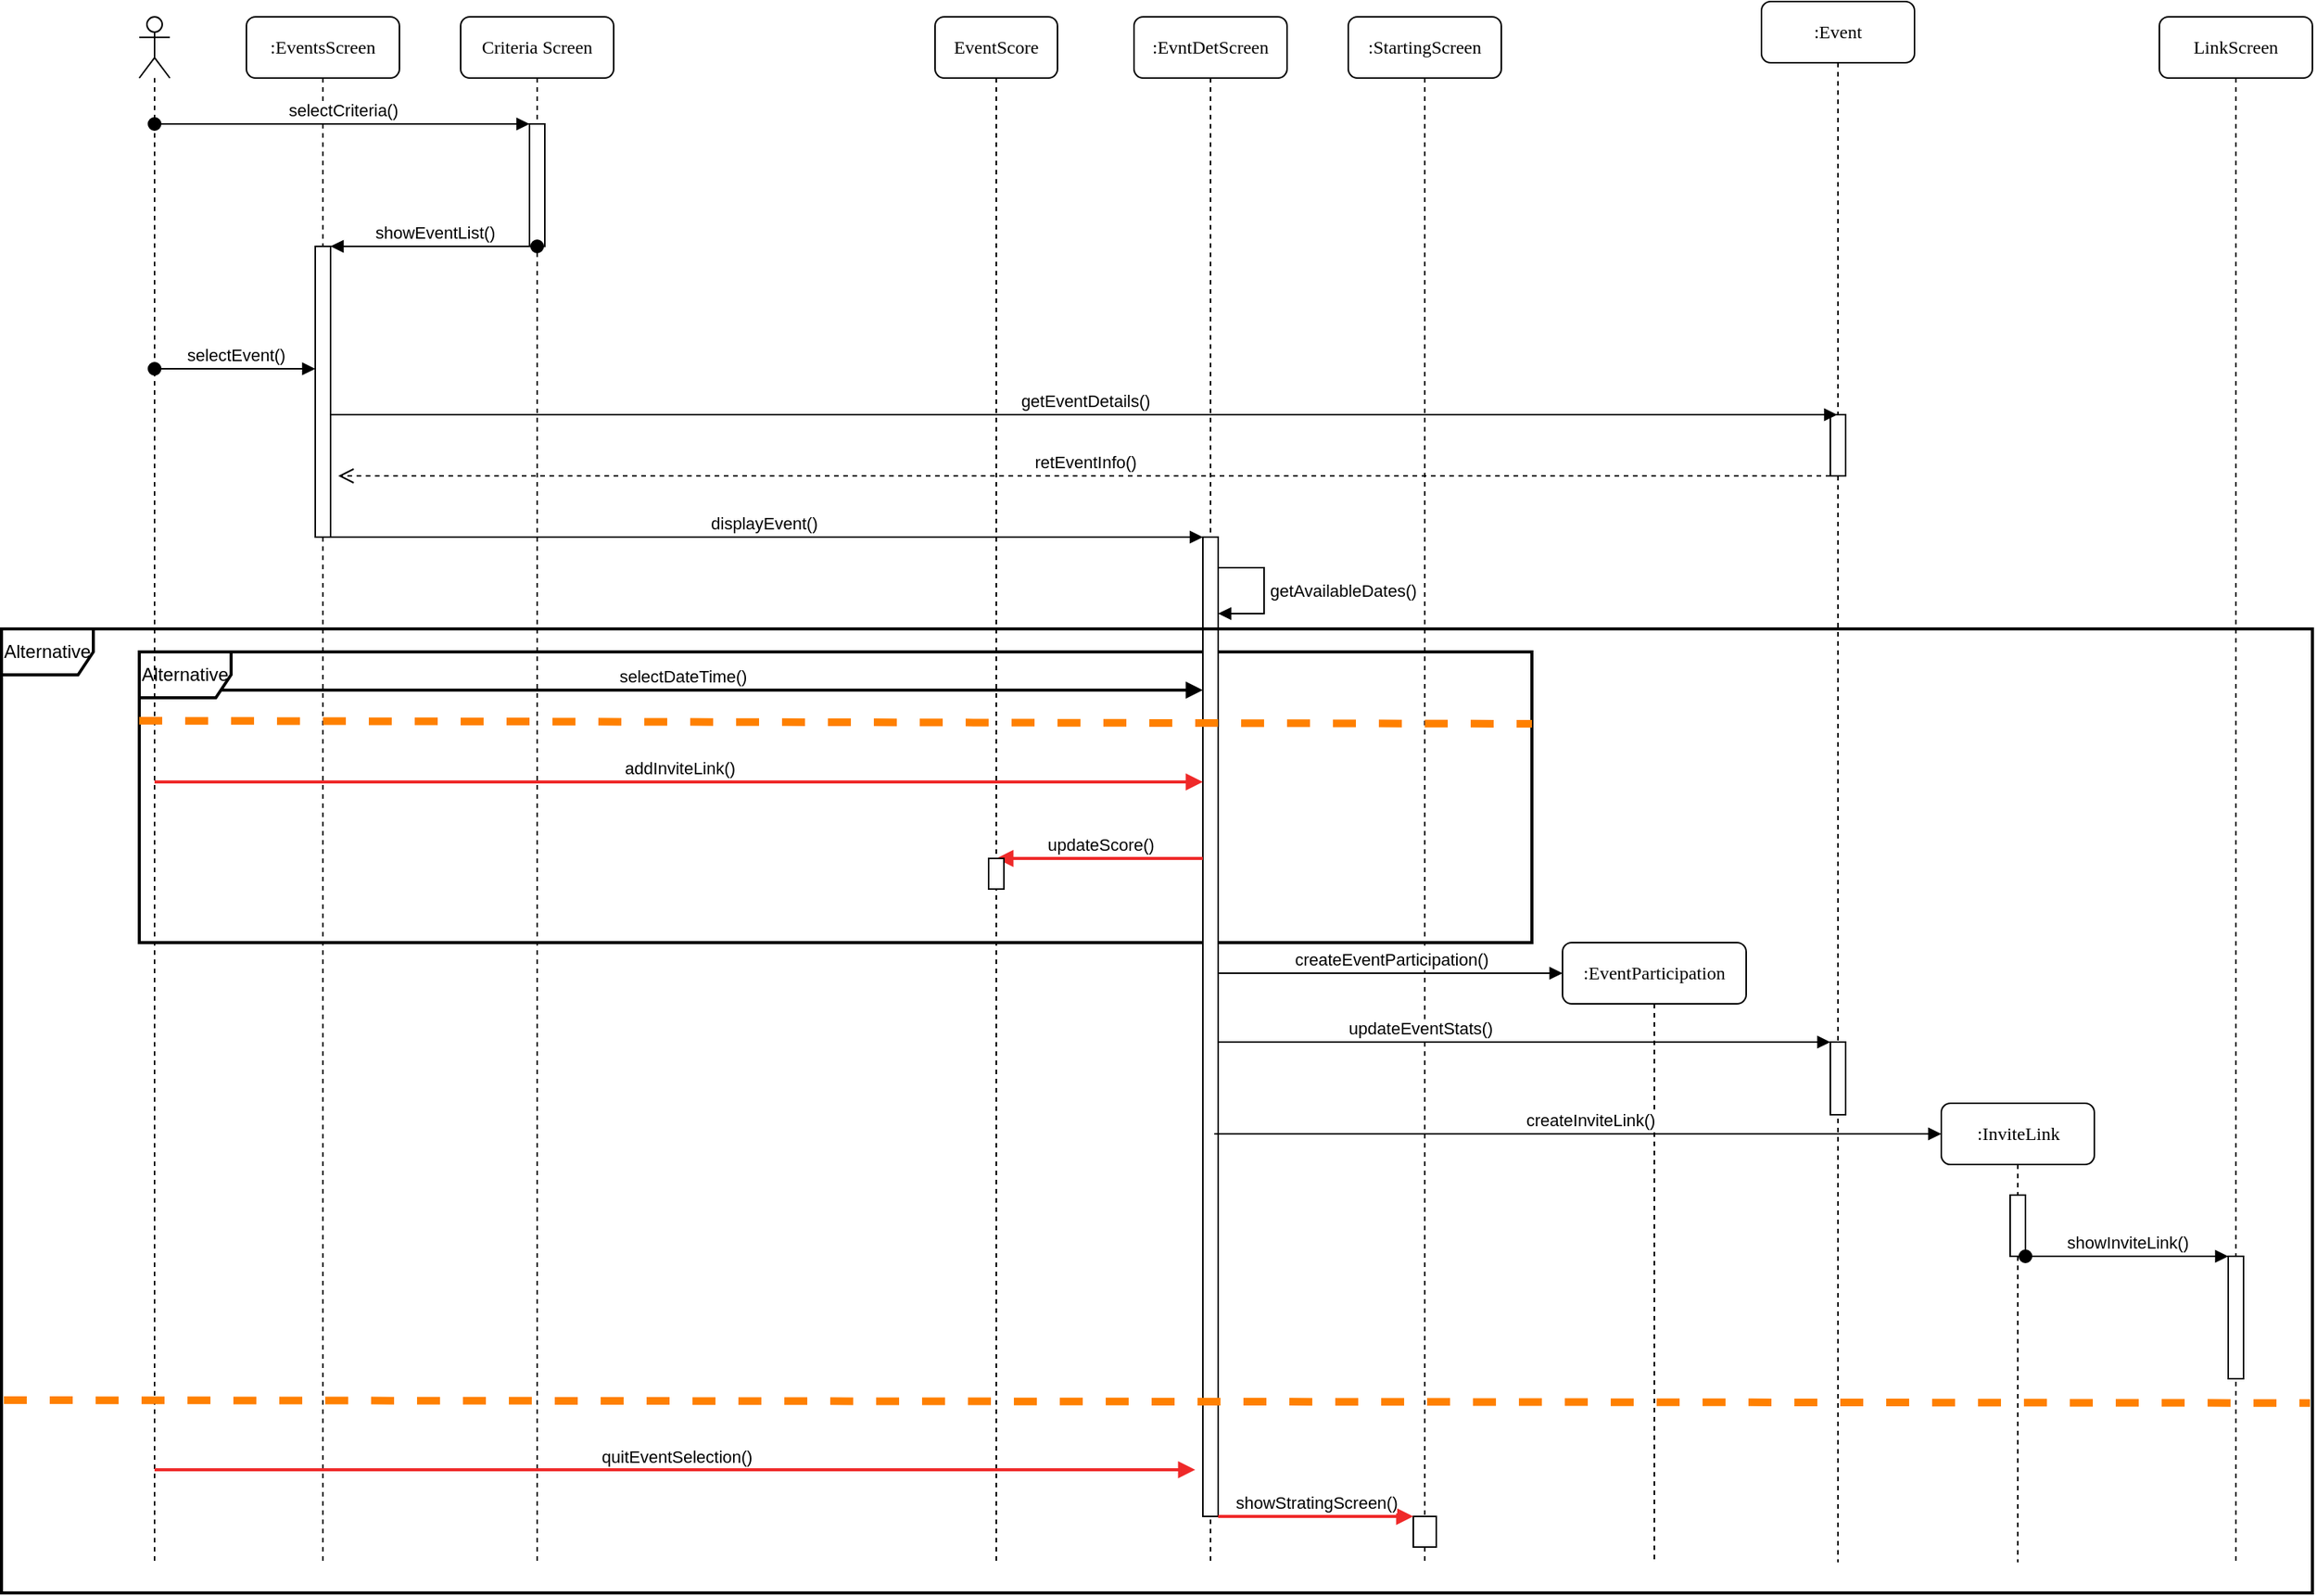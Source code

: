 <mxfile version="21.2.9" type="device">
  <diagram name="Page-1" id="13e1069c-82ec-6db2-03f1-153e76fe0fe0">
    <mxGraphModel dx="2662" dy="818" grid="1" gridSize="10" guides="1" tooltips="1" connect="1" arrows="1" fold="1" page="1" pageScale="1" pageWidth="1100" pageHeight="850" background="none" math="0" shadow="0">
      <root>
        <mxCell id="0" />
        <mxCell id="1" parent="0" />
        <mxCell id="0dD4uoadXfekZaIsLqY9-45" value="selectDateTime()" style="html=1;verticalAlign=bottom;endArrow=block;edgeStyle=elbowEdgeStyle;elbow=vertical;curved=0;rounded=0;strokeWidth=2;" parent="1" target="0dD4uoadXfekZaIsLqY9-40" edge="1">
          <mxGeometry width="80" relative="1" as="geometry">
            <mxPoint x="45" y="520" as="sourcePoint" />
            <mxPoint x="720" y="540" as="targetPoint" />
            <Array as="points">
              <mxPoint x="460" y="520" />
              <mxPoint x="610" y="500" />
              <mxPoint x="530" y="510" />
            </Array>
          </mxGeometry>
        </mxCell>
        <mxCell id="7baba1c4bc27f4b0-2" value="Criteria Screen" style="shape=umlLifeline;perimeter=lifelinePerimeter;whiteSpace=wrap;html=1;container=1;collapsible=0;recursiveResize=0;outlineConnect=0;rounded=1;shadow=0;comic=0;labelBackgroundColor=none;strokeWidth=1;fontFamily=Verdana;fontSize=12;align=center;" parent="1" vertex="1">
          <mxGeometry x="240" y="80" width="100" height="1010" as="geometry" />
        </mxCell>
        <mxCell id="0dD4uoadXfekZaIsLqY9-20" value="" style="html=1;points=[];perimeter=orthogonalPerimeter;outlineConnect=0;targetShapes=umlLifeline;portConstraint=eastwest;newEdgeStyle={&quot;edgeStyle&quot;:&quot;elbowEdgeStyle&quot;,&quot;elbow&quot;:&quot;vertical&quot;,&quot;curved&quot;:0,&quot;rounded&quot;:0};" parent="7baba1c4bc27f4b0-2" vertex="1">
          <mxGeometry x="45" y="70" width="10" height="80" as="geometry" />
        </mxCell>
        <mxCell id="7baba1c4bc27f4b0-4" value="EventScore" style="shape=umlLifeline;perimeter=lifelinePerimeter;whiteSpace=wrap;html=1;container=1;collapsible=0;recursiveResize=0;outlineConnect=0;rounded=1;shadow=0;comic=0;labelBackgroundColor=none;strokeWidth=1;fontFamily=Verdana;fontSize=12;align=center;" parent="1" vertex="1">
          <mxGeometry x="550" y="80" width="80" height="1010" as="geometry" />
        </mxCell>
        <mxCell id="0dD4uoadXfekZaIsLqY9-55" value="Alternative" style="shape=umlFrame;whiteSpace=wrap;html=1;pointerEvents=0;strokeWidth=2;" parent="7baba1c4bc27f4b0-4" vertex="1">
          <mxGeometry x="-520" y="415" width="910" height="190" as="geometry" />
        </mxCell>
        <mxCell id="7baba1c4bc27f4b0-5" value=":EvntDetScreen" style="shape=umlLifeline;perimeter=lifelinePerimeter;whiteSpace=wrap;html=1;container=1;collapsible=0;recursiveResize=0;outlineConnect=0;rounded=1;shadow=0;comic=0;labelBackgroundColor=none;strokeWidth=1;fontFamily=Verdana;fontSize=12;align=center;" parent="1" vertex="1">
          <mxGeometry x="680" y="80" width="100" height="1010" as="geometry" />
        </mxCell>
        <mxCell id="0dD4uoadXfekZaIsLqY9-40" value="" style="html=1;points=[];perimeter=orthogonalPerimeter;outlineConnect=0;targetShapes=umlLifeline;portConstraint=eastwest;newEdgeStyle={&quot;edgeStyle&quot;:&quot;elbowEdgeStyle&quot;,&quot;elbow&quot;:&quot;vertical&quot;,&quot;curved&quot;:0,&quot;rounded&quot;:0};" parent="7baba1c4bc27f4b0-5" vertex="1">
          <mxGeometry x="45" y="340" width="10" height="640" as="geometry" />
        </mxCell>
        <mxCell id="mzvnvXg5lBKwVtpGxzpl-4" value="getAvailableDates()" style="html=1;align=left;spacingLeft=2;endArrow=block;rounded=0;edgeStyle=orthogonalEdgeStyle;curved=0;rounded=0;" edge="1" parent="7baba1c4bc27f4b0-5">
          <mxGeometry relative="1" as="geometry">
            <mxPoint x="55" y="360" as="sourcePoint" />
            <Array as="points">
              <mxPoint x="85" y="360" />
              <mxPoint x="85" y="390" />
            </Array>
            <mxPoint x="55" y="390" as="targetPoint" />
          </mxGeometry>
        </mxCell>
        <mxCell id="7baba1c4bc27f4b0-6" value=":StartingScreen" style="shape=umlLifeline;perimeter=lifelinePerimeter;whiteSpace=wrap;html=1;container=1;collapsible=0;recursiveResize=0;outlineConnect=0;rounded=1;shadow=0;comic=0;labelBackgroundColor=none;strokeWidth=1;fontFamily=Verdana;fontSize=12;align=center;" parent="1" vertex="1">
          <mxGeometry x="820" y="80" width="100" height="1010" as="geometry" />
        </mxCell>
        <mxCell id="0dD4uoadXfekZaIsLqY9-50" value="" style="html=1;points=[];perimeter=orthogonalPerimeter;outlineConnect=0;targetShapes=umlLifeline;portConstraint=eastwest;newEdgeStyle={&quot;edgeStyle&quot;:&quot;elbowEdgeStyle&quot;,&quot;elbow&quot;:&quot;vertical&quot;,&quot;curved&quot;:0,&quot;rounded&quot;:0};" parent="7baba1c4bc27f4b0-6" vertex="1">
          <mxGeometry x="42.5" y="980" width="15" height="20" as="geometry" />
        </mxCell>
        <mxCell id="7baba1c4bc27f4b0-7" value=":EventParticipation" style="shape=umlLifeline;perimeter=lifelinePerimeter;whiteSpace=wrap;html=1;container=1;collapsible=0;recursiveResize=0;outlineConnect=0;rounded=1;shadow=0;comic=0;labelBackgroundColor=none;strokeWidth=1;fontFamily=Verdana;fontSize=12;align=center;" parent="1" vertex="1">
          <mxGeometry x="960" y="685" width="120" height="405" as="geometry" />
        </mxCell>
        <mxCell id="7baba1c4bc27f4b0-8" value=":EventsScreen" style="shape=umlLifeline;perimeter=lifelinePerimeter;whiteSpace=wrap;html=1;container=1;collapsible=0;recursiveResize=0;outlineConnect=0;rounded=1;shadow=0;comic=0;labelBackgroundColor=none;strokeWidth=1;fontFamily=Verdana;fontSize=12;align=center;" parent="1" vertex="1">
          <mxGeometry x="100" y="80" width="100" height="1010" as="geometry" />
        </mxCell>
        <mxCell id="0dD4uoadXfekZaIsLqY9-34" value="" style="html=1;points=[];perimeter=orthogonalPerimeter;outlineConnect=0;targetShapes=umlLifeline;portConstraint=eastwest;newEdgeStyle={&quot;edgeStyle&quot;:&quot;elbowEdgeStyle&quot;,&quot;elbow&quot;:&quot;vertical&quot;,&quot;curved&quot;:0,&quot;rounded&quot;:0};" parent="7baba1c4bc27f4b0-8" vertex="1">
          <mxGeometry x="45" y="150" width="10" height="190" as="geometry" />
        </mxCell>
        <mxCell id="0dD4uoadXfekZaIsLqY9-35" value="selectEvent()" style="html=1;verticalAlign=bottom;startArrow=oval;endArrow=block;startSize=8;edgeStyle=elbowEdgeStyle;elbow=vertical;curved=0;rounded=0;" parent="7baba1c4bc27f4b0-8" target="0dD4uoadXfekZaIsLqY9-34" edge="1">
          <mxGeometry relative="1" as="geometry">
            <mxPoint x="-60" y="230" as="sourcePoint" />
          </mxGeometry>
        </mxCell>
        <mxCell id="6SwhFIK-PpO4X8iCb4ti-20" value="displayEvent()" style="html=1;verticalAlign=bottom;endArrow=block;edgeStyle=elbowEdgeStyle;elbow=vertical;curved=0;rounded=0;" parent="7baba1c4bc27f4b0-8" target="0dD4uoadXfekZaIsLqY9-40" edge="1">
          <mxGeometry width="80" relative="1" as="geometry">
            <mxPoint x="50" y="340" as="sourcePoint" />
            <mxPoint x="349.5" y="340" as="targetPoint" />
          </mxGeometry>
        </mxCell>
        <mxCell id="0dD4uoadXfekZaIsLqY9-4" value="" style="shape=umlLifeline;perimeter=lifelinePerimeter;whiteSpace=wrap;html=1;container=1;dropTarget=0;collapsible=0;recursiveResize=0;outlineConnect=0;portConstraint=eastwest;newEdgeStyle={&quot;edgeStyle&quot;:&quot;elbowEdgeStyle&quot;,&quot;elbow&quot;:&quot;vertical&quot;,&quot;curved&quot;:0,&quot;rounded&quot;:0};participant=umlActor;" parent="1" vertex="1">
          <mxGeometry x="30" y="80" width="20" height="1010" as="geometry" />
        </mxCell>
        <mxCell id="0dD4uoadXfekZaIsLqY9-17" value=":Event" style="shape=umlLifeline;perimeter=lifelinePerimeter;whiteSpace=wrap;html=1;container=1;collapsible=0;recursiveResize=0;outlineConnect=0;rounded=1;shadow=0;comic=0;labelBackgroundColor=none;strokeWidth=1;fontFamily=Verdana;fontSize=12;align=center;" parent="1" vertex="1">
          <mxGeometry x="1090" y="70" width="100" height="1020" as="geometry" />
        </mxCell>
        <mxCell id="6SwhFIK-PpO4X8iCb4ti-7" value="" style="html=1;points=[];perimeter=orthogonalPerimeter;outlineConnect=0;targetShapes=umlLifeline;portConstraint=eastwest;newEdgeStyle={&quot;edgeStyle&quot;:&quot;elbowEdgeStyle&quot;,&quot;elbow&quot;:&quot;vertical&quot;,&quot;curved&quot;:0,&quot;rounded&quot;:0};" parent="0dD4uoadXfekZaIsLqY9-17" vertex="1">
          <mxGeometry x="45" y="680" width="10" height="47.5" as="geometry" />
        </mxCell>
        <mxCell id="6SwhFIK-PpO4X8iCb4ti-11" value="" style="html=1;points=[];perimeter=orthogonalPerimeter;outlineConnect=0;targetShapes=umlLifeline;portConstraint=eastwest;newEdgeStyle={&quot;edgeStyle&quot;:&quot;elbowEdgeStyle&quot;,&quot;elbow&quot;:&quot;vertical&quot;,&quot;curved&quot;:0,&quot;rounded&quot;:0};" parent="0dD4uoadXfekZaIsLqY9-17" vertex="1">
          <mxGeometry x="45" y="270" width="10" height="40" as="geometry" />
        </mxCell>
        <mxCell id="6SwhFIK-PpO4X8iCb4ti-27" value="createInviteLink()" style="html=1;verticalAlign=bottom;endArrow=block;edgeStyle=elbowEdgeStyle;elbow=vertical;curved=0;rounded=0;" parent="0dD4uoadXfekZaIsLqY9-17" edge="1">
          <mxGeometry x="0.031" width="80" relative="1" as="geometry">
            <mxPoint x="-357.5" y="740" as="sourcePoint" />
            <mxPoint x="117.5" y="740.06" as="targetPoint" />
            <mxPoint as="offset" />
          </mxGeometry>
        </mxCell>
        <mxCell id="0dD4uoadXfekZaIsLqY9-18" value=":InviteLink" style="shape=umlLifeline;perimeter=lifelinePerimeter;whiteSpace=wrap;html=1;container=1;collapsible=0;recursiveResize=0;outlineConnect=0;rounded=1;shadow=0;comic=0;labelBackgroundColor=none;strokeWidth=1;fontFamily=Verdana;fontSize=12;align=center;" parent="1" vertex="1">
          <mxGeometry x="1207.5" y="790" width="100" height="300" as="geometry" />
        </mxCell>
        <mxCell id="mzvnvXg5lBKwVtpGxzpl-5" value="" style="html=1;points=[];perimeter=orthogonalPerimeter;outlineConnect=0;targetShapes=umlLifeline;portConstraint=eastwest;newEdgeStyle={&quot;edgeStyle&quot;:&quot;elbowEdgeStyle&quot;,&quot;elbow&quot;:&quot;vertical&quot;,&quot;curved&quot;:0,&quot;rounded&quot;:0};" vertex="1" parent="0dD4uoadXfekZaIsLqY9-18">
          <mxGeometry x="45" y="60" width="10" height="40" as="geometry" />
        </mxCell>
        <mxCell id="0dD4uoadXfekZaIsLqY9-19" value="LinkScreen" style="shape=umlLifeline;perimeter=lifelinePerimeter;whiteSpace=wrap;html=1;container=1;collapsible=0;recursiveResize=0;outlineConnect=0;rounded=1;shadow=0;comic=0;labelBackgroundColor=none;strokeWidth=1;fontFamily=Verdana;fontSize=12;align=center;" parent="1" vertex="1">
          <mxGeometry x="1350" y="80" width="100" height="1010" as="geometry" />
        </mxCell>
        <mxCell id="6SwhFIK-PpO4X8iCb4ti-29" value="" style="html=1;points=[];perimeter=orthogonalPerimeter;outlineConnect=0;targetShapes=umlLifeline;portConstraint=eastwest;newEdgeStyle={&quot;edgeStyle&quot;:&quot;elbowEdgeStyle&quot;,&quot;elbow&quot;:&quot;vertical&quot;,&quot;curved&quot;:0,&quot;rounded&quot;:0};" parent="0dD4uoadXfekZaIsLqY9-19" vertex="1">
          <mxGeometry x="45" y="810" width="10" height="80" as="geometry" />
        </mxCell>
        <mxCell id="0dD4uoadXfekZaIsLqY9-21" value="selectCriteria()" style="html=1;verticalAlign=bottom;startArrow=oval;endArrow=block;startSize=8;edgeStyle=elbowEdgeStyle;elbow=vertical;curved=0;rounded=0;" parent="1" source="0dD4uoadXfekZaIsLqY9-4" target="0dD4uoadXfekZaIsLqY9-20" edge="1">
          <mxGeometry relative="1" as="geometry">
            <mxPoint x="85" y="160" as="sourcePoint" />
            <Array as="points">
              <mxPoint x="220" y="150" />
              <mxPoint x="70" y="140" />
            </Array>
          </mxGeometry>
        </mxCell>
        <mxCell id="0dD4uoadXfekZaIsLqY9-33" value="showEventList()" style="html=1;verticalAlign=bottom;startArrow=oval;endArrow=block;startSize=8;edgeStyle=elbowEdgeStyle;elbow=vertical;curved=0;rounded=0;" parent="1" edge="1">
          <mxGeometry relative="1" as="geometry">
            <mxPoint x="290" y="230" as="sourcePoint" />
            <mxPoint x="155" y="230" as="targetPoint" />
          </mxGeometry>
        </mxCell>
        <mxCell id="0dD4uoadXfekZaIsLqY9-47" value="quitEventSelection()" style="html=1;verticalAlign=bottom;endArrow=block;edgeStyle=elbowEdgeStyle;elbow=vertical;curved=0;rounded=0;strokeColor=#ef2929;strokeWidth=2;" parent="1" source="0dD4uoadXfekZaIsLqY9-4" edge="1">
          <mxGeometry width="80" relative="1" as="geometry">
            <mxPoint x="50" y="1029.5" as="sourcePoint" />
            <mxPoint x="720" y="1030" as="targetPoint" />
            <Array as="points">
              <mxPoint x="490" y="1029.5" />
              <mxPoint x="480" y="1049.5" />
              <mxPoint x="680" y="1169.5" />
              <mxPoint x="590" y="1069.5" />
              <mxPoint x="500" y="1039.5" />
              <mxPoint x="660" y="1009.5" />
            </Array>
          </mxGeometry>
        </mxCell>
        <mxCell id="0dD4uoadXfekZaIsLqY9-58" value="addInviteLink()" style="html=1;verticalAlign=bottom;endArrow=block;edgeStyle=elbowEdgeStyle;elbow=vertical;curved=0;rounded=0;strokeWidth=2;strokeColor=#ef2929;" parent="1" target="0dD4uoadXfekZaIsLqY9-40" edge="1">
          <mxGeometry width="80" relative="1" as="geometry">
            <mxPoint x="40" y="580" as="sourcePoint" />
            <mxPoint x="720" y="660" as="targetPoint" />
            <Array as="points">
              <mxPoint x="460" y="580" />
              <mxPoint x="510" y="720" />
              <mxPoint x="670" y="830" />
              <mxPoint x="450" y="810" />
              <mxPoint x="580" y="760" />
              <mxPoint x="510" y="730" />
              <mxPoint x="460" y="700" />
              <mxPoint x="510" y="660" />
            </Array>
          </mxGeometry>
        </mxCell>
        <mxCell id="0dD4uoadXfekZaIsLqY9-54" value="showStratingScreen()" style="html=1;verticalAlign=bottom;endArrow=block;edgeStyle=elbowEdgeStyle;elbow=vertical;curved=0;rounded=0;strokeWidth=2;strokeColor=#ef2929;" parent="1" target="0dD4uoadXfekZaIsLqY9-50" edge="1">
          <mxGeometry width="80" relative="1" as="geometry">
            <mxPoint x="735" y="1060" as="sourcePoint" />
            <mxPoint x="865" y="1040" as="targetPoint" />
            <Array as="points">
              <mxPoint x="830" y="1060" />
              <mxPoint x="770" y="1060" />
              <mxPoint x="760" y="1120" />
              <mxPoint x="760" y="1110" />
              <mxPoint x="840" y="1080" />
            </Array>
          </mxGeometry>
        </mxCell>
        <mxCell id="6SwhFIK-PpO4X8iCb4ti-3" value="createEventParticipation()" style="html=1;verticalAlign=bottom;endArrow=block;edgeStyle=elbowEdgeStyle;elbow=vertical;curved=0;rounded=0;" parent="1" edge="1">
          <mxGeometry width="80" relative="1" as="geometry">
            <mxPoint x="735" y="705" as="sourcePoint" />
            <mxPoint x="960" y="705" as="targetPoint" />
          </mxGeometry>
        </mxCell>
        <mxCell id="6SwhFIK-PpO4X8iCb4ti-8" value="updateEventStats()" style="html=1;verticalAlign=bottom;endArrow=block;edgeStyle=elbowEdgeStyle;elbow=vertical;curved=0;rounded=0;" parent="1" source="0dD4uoadXfekZaIsLqY9-40" edge="1" target="6SwhFIK-PpO4X8iCb4ti-7">
          <mxGeometry x="-0.334" width="80" relative="1" as="geometry">
            <mxPoint x="1060" y="550" as="sourcePoint" />
            <mxPoint x="1140" y="550" as="targetPoint" />
            <mxPoint x="-1" as="offset" />
            <Array as="points">
              <mxPoint x="1050" y="750" />
            </Array>
          </mxGeometry>
        </mxCell>
        <mxCell id="6SwhFIK-PpO4X8iCb4ti-12" value="retEventInfo()" style="html=1;verticalAlign=bottom;endArrow=open;dashed=1;endSize=8;edgeStyle=elbowEdgeStyle;elbow=vertical;curved=0;rounded=0;" parent="1" source="6SwhFIK-PpO4X8iCb4ti-11" edge="1">
          <mxGeometry x="-0.0" relative="1" as="geometry">
            <mxPoint x="1130" y="430" as="sourcePoint" />
            <mxPoint x="160" y="380" as="targetPoint" />
            <Array as="points">
              <mxPoint x="540" y="380" />
              <mxPoint x="790" y="430" />
            </Array>
            <mxPoint as="offset" />
          </mxGeometry>
        </mxCell>
        <mxCell id="6SwhFIK-PpO4X8iCb4ti-18" value="getEventDetails()" style="html=1;verticalAlign=bottom;endArrow=block;edgeStyle=elbowEdgeStyle;elbow=vertical;curved=0;rounded=0;" parent="1" source="0dD4uoadXfekZaIsLqY9-34" target="0dD4uoadXfekZaIsLqY9-17" edge="1">
          <mxGeometry width="80" relative="1" as="geometry">
            <mxPoint x="160" y="340" as="sourcePoint" />
            <mxPoint x="235" y="330" as="targetPoint" />
            <Array as="points">
              <mxPoint x="450" y="340" />
            </Array>
          </mxGeometry>
        </mxCell>
        <mxCell id="6SwhFIK-PpO4X8iCb4ti-26" value="" style="endArrow=none;dashed=1;html=1;rounded=0;strokeColor=#ff8000;strokeWidth=5;" parent="1" edge="1">
          <mxGeometry width="50" height="50" relative="1" as="geometry">
            <mxPoint x="30" y="540" as="sourcePoint" />
            <mxPoint x="940" y="542" as="targetPoint" />
          </mxGeometry>
        </mxCell>
        <mxCell id="6SwhFIK-PpO4X8iCb4ti-30" value="showInviteLink()" style="html=1;verticalAlign=bottom;startArrow=oval;endArrow=block;startSize=8;edgeStyle=elbowEdgeStyle;elbow=vertical;curved=0;rounded=0;" parent="1" target="6SwhFIK-PpO4X8iCb4ti-29" edge="1" source="mzvnvXg5lBKwVtpGxzpl-5">
          <mxGeometry relative="1" as="geometry">
            <mxPoint x="1260" y="680" as="sourcePoint" />
            <Array as="points">
              <mxPoint x="1330" y="890" />
            </Array>
          </mxGeometry>
        </mxCell>
        <mxCell id="mzvnvXg5lBKwVtpGxzpl-1" value="updateScore()" style="html=1;verticalAlign=bottom;endArrow=block;edgeStyle=elbowEdgeStyle;elbow=vertical;curved=0;rounded=0;strokeColor=#ef2929;strokeWidth=2;" edge="1" parent="1" source="0dD4uoadXfekZaIsLqY9-40">
          <mxGeometry width="80" relative="1" as="geometry">
            <mxPoint x="610" y="850" as="sourcePoint" />
            <mxPoint x="590" y="630" as="targetPoint" />
            <Array as="points">
              <mxPoint x="700" y="630" />
              <mxPoint x="670" y="850" />
            </Array>
            <mxPoint as="offset" />
          </mxGeometry>
        </mxCell>
        <mxCell id="mzvnvXg5lBKwVtpGxzpl-2" value="" style="html=1;points=[];perimeter=orthogonalPerimeter;outlineConnect=0;targetShapes=umlLifeline;portConstraint=eastwest;newEdgeStyle={&quot;edgeStyle&quot;:&quot;elbowEdgeStyle&quot;,&quot;elbow&quot;:&quot;vertical&quot;,&quot;curved&quot;:0,&quot;rounded&quot;:0};" vertex="1" parent="1">
          <mxGeometry x="585" y="630" width="10" height="20" as="geometry" />
        </mxCell>
        <mxCell id="mzvnvXg5lBKwVtpGxzpl-7" value="Alternative" style="shape=umlFrame;whiteSpace=wrap;html=1;pointerEvents=0;strokeWidth=2;" vertex="1" parent="1">
          <mxGeometry x="-60" y="480" width="1510" height="630" as="geometry" />
        </mxCell>
        <mxCell id="mzvnvXg5lBKwVtpGxzpl-9" value="" style="endArrow=none;dashed=1;html=1;rounded=0;strokeColor=#ff8000;strokeWidth=5;entryX=0.999;entryY=0.803;entryDx=0;entryDy=0;entryPerimeter=0;exitX=0.001;exitY=0.8;exitDx=0;exitDy=0;exitPerimeter=0;" edge="1" parent="1" source="mzvnvXg5lBKwVtpGxzpl-7" target="mzvnvXg5lBKwVtpGxzpl-7">
          <mxGeometry width="50" height="50" relative="1" as="geometry">
            <mxPoint x="-50" y="980" as="sourcePoint" />
            <mxPoint x="860" y="982" as="targetPoint" />
          </mxGeometry>
        </mxCell>
      </root>
    </mxGraphModel>
  </diagram>
</mxfile>
